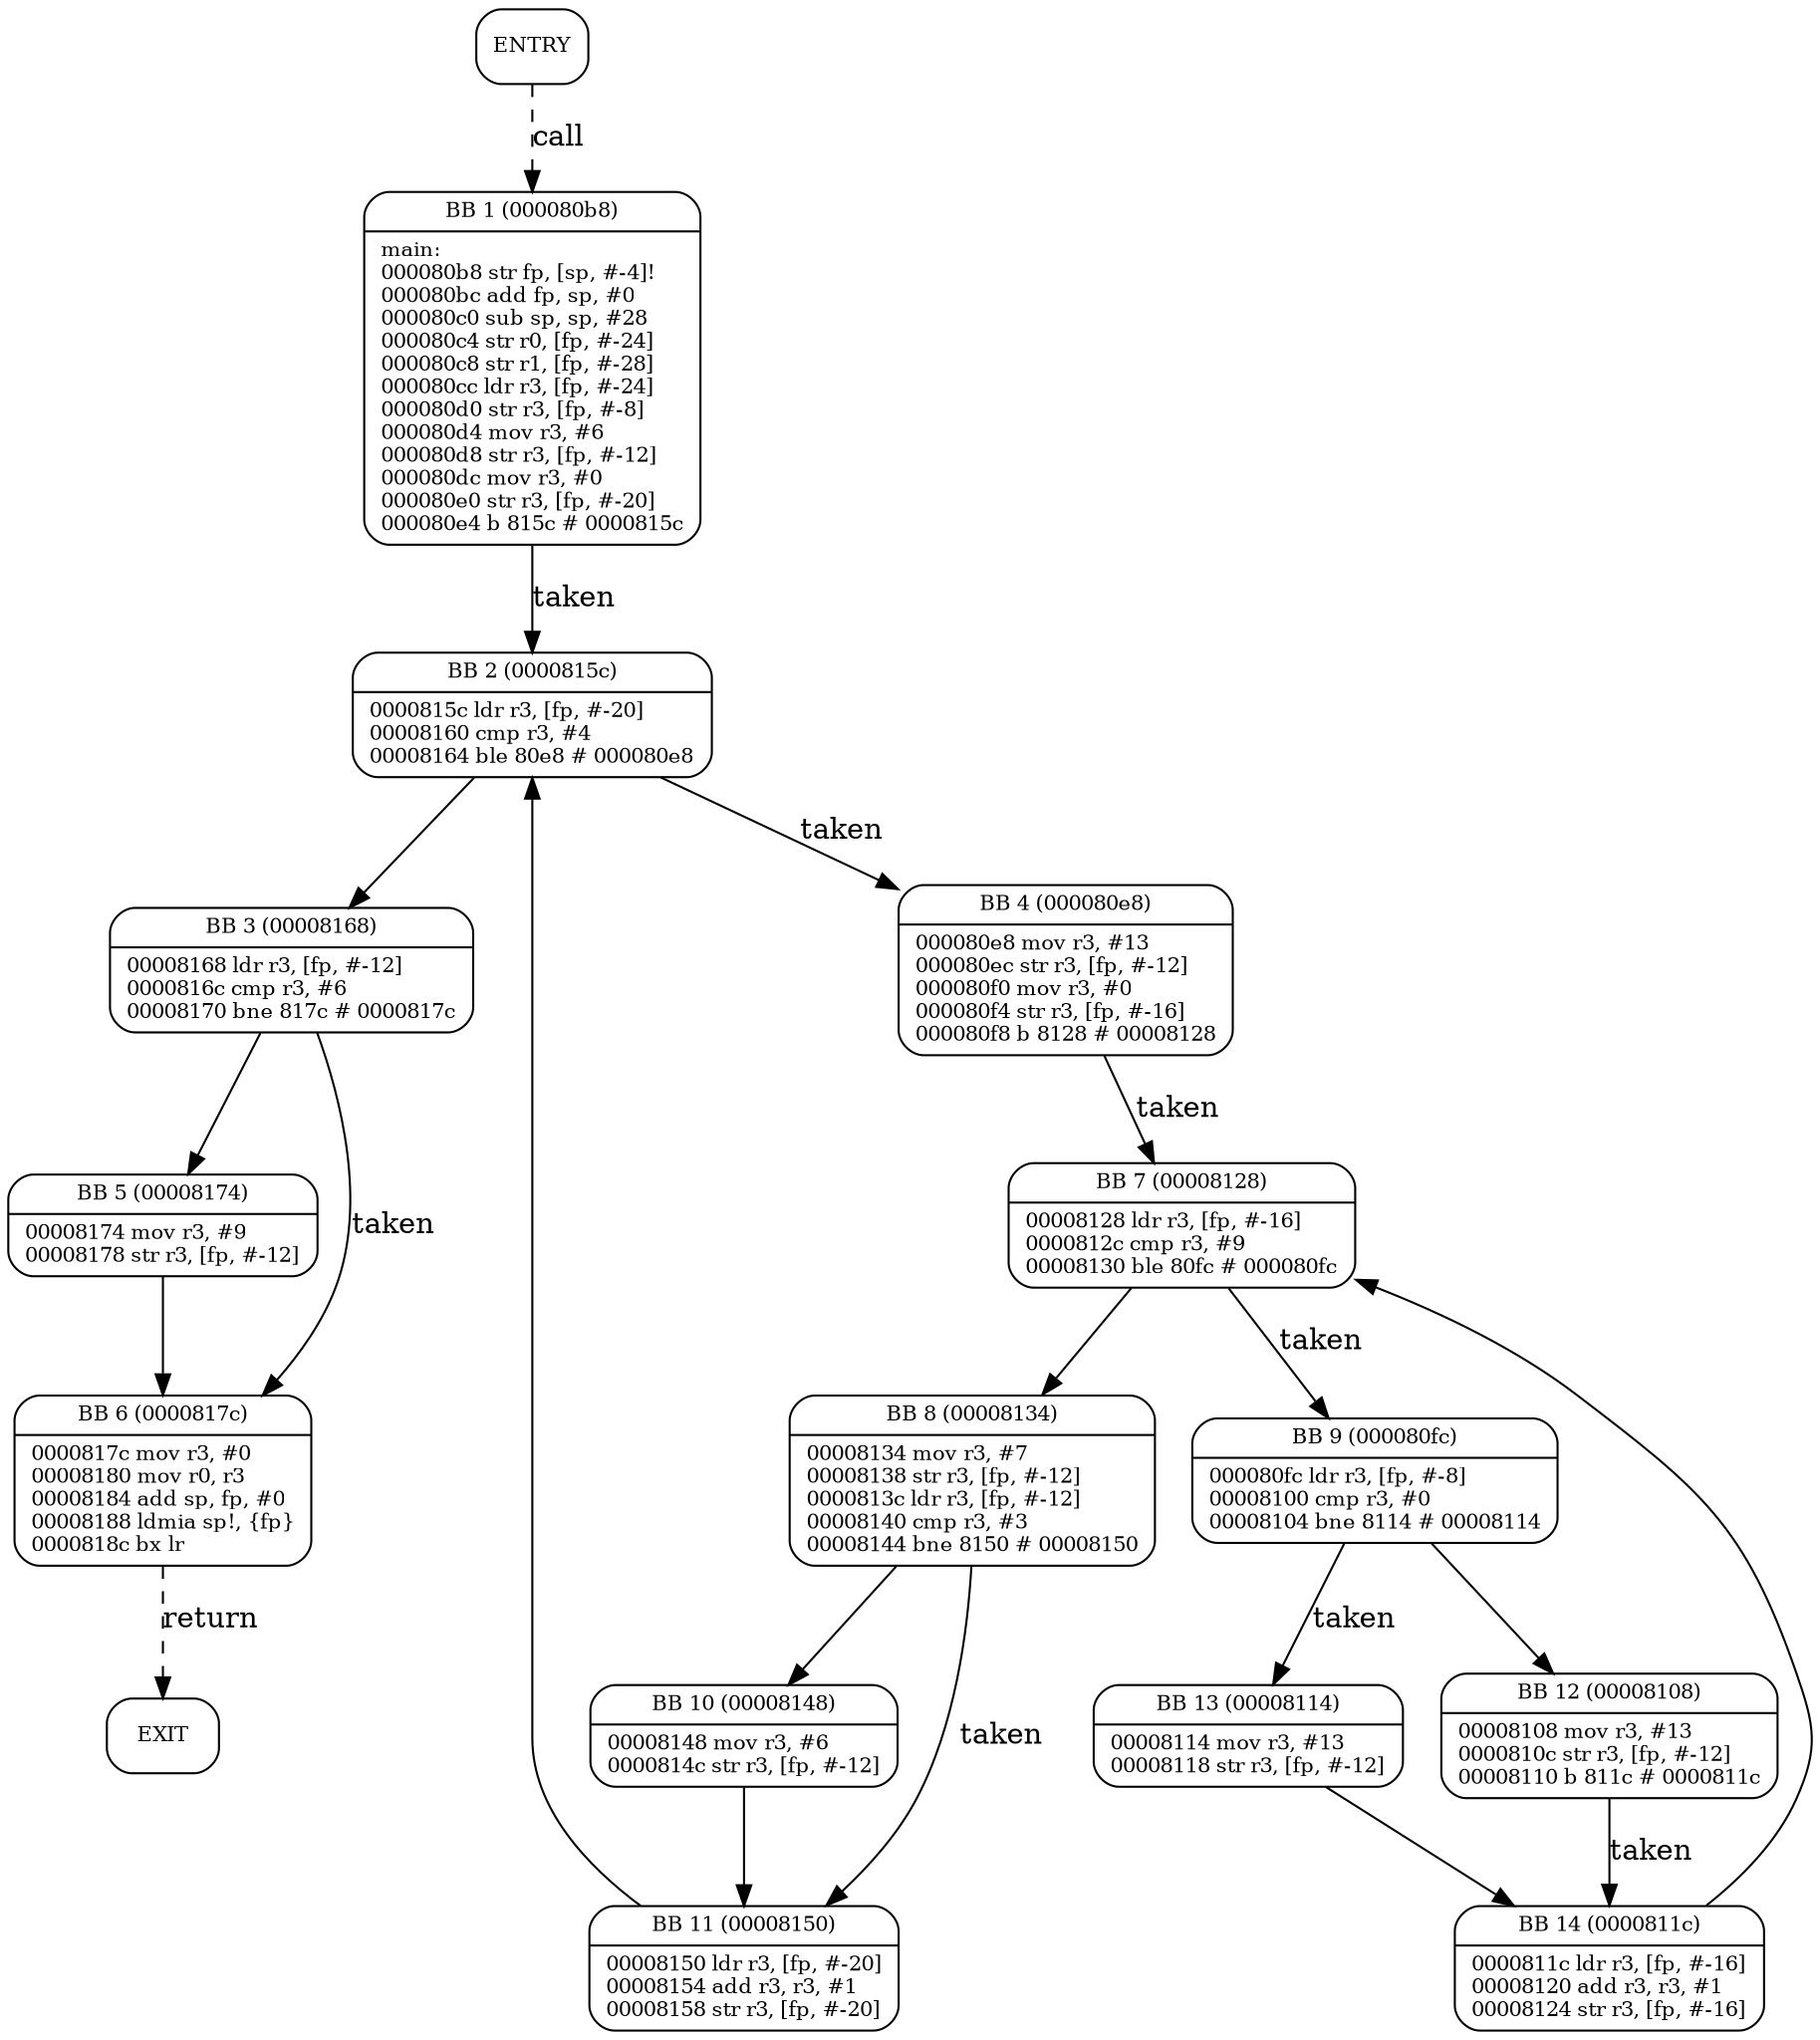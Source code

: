 digraph main{
node [shape=Mrecord, labeljust=l, fontsize=10];
	"0" [label="ENTRY"]
	"0" -> "1" [label="call", style=dashed, weight=2];
	"1" [label="{BB 1 (000080b8) | main:\l000080b8    str fp, [sp, #-4]!\l000080bc    add fp, sp, #0\l000080c0    sub sp, sp, #28\l000080c4    str r0, [fp, #-24]\l000080c8    str r1, [fp, #-28]\l000080cc    ldr r3, [fp, #-24]\l000080d0    str r3, [fp, #-8]\l000080d4    mov r3, #6\l000080d8    str r3, [fp, #-12]\l000080dc    mov r3, #0\l000080e0    str r3, [fp, #-20]\l000080e4    b 815c    # 0000815c\l }"]
	"1" -> "2" [label="taken", weight=3];
	"2" [label="{BB 2 (0000815c) | 0000815c    ldr r3, [fp, #-20]\l00008160    cmp r3, #4\l00008164    ble 80e8    # 000080e8\l }"]
	"2" -> "3" [weight=4];
	"2" -> "4" [label="taken", weight=3];
	"3" [label="{BB 3 (00008168) | 00008168    ldr r3, [fp, #-12]\l0000816c    cmp r3, #6\l00008170    bne 817c    # 0000817c\l }"]
	"3" -> "5" [weight=4];
	"3" -> "6" [label="taken", weight=3];
	"4" [label="{BB 4 (000080e8) | 000080e8    mov r3, #13\l000080ec    str r3, [fp, #-12]\l000080f0    mov r3, #0\l000080f4    str r3, [fp, #-16]\l000080f8    b 8128    # 00008128\l }"]
	"4" -> "7" [label="taken", weight=3];
	"5" [label="{BB 5 (00008174) | 00008174    mov r3, #9\l00008178    str r3, [fp, #-12]\l }"]
	"5" -> "6" [weight=4];
	"6" [label="{BB 6 (0000817c) | 0000817c    mov r3, #0\l00008180    mov r0, r3\l00008184    add sp, fp, #0\l00008188    ldmia sp!, \{fp\}\l0000818c    bx lr\l }"]
	"6" -> "15" [label="return", style=dashed, weight=2];
	"7" [label="{BB 7 (00008128) | 00008128    ldr r3, [fp, #-16]\l0000812c    cmp r3, #9\l00008130    ble 80fc    # 000080fc\l }"]
	"7" -> "8" [weight=4];
	"7" -> "9" [label="taken", weight=3];
	"8" [label="{BB 8 (00008134) | 00008134    mov r3, #7\l00008138    str r3, [fp, #-12]\l0000813c    ldr r3, [fp, #-12]\l00008140    cmp r3, #3\l00008144    bne 8150    # 00008150\l }"]
	"8" -> "10" [weight=4];
	"8" -> "11" [label="taken", weight=3];
	"9" [label="{BB 9 (000080fc) | 000080fc    ldr r3, [fp, #-8]\l00008100    cmp r3, #0\l00008104    bne 8114    # 00008114\l }"]
	"9" -> "12" [weight=4];
	"9" -> "13" [label="taken", weight=3];
	"10" [label="{BB 10 (00008148) | 00008148    mov r3, #6\l0000814c    str r3, [fp, #-12]\l }"]
	"10" -> "11" [weight=4];
	"11" [label="{BB 11 (00008150) | 00008150    ldr r3, [fp, #-20]\l00008154    add r3, r3, #1\l00008158    str r3, [fp, #-20]\l }"]
	"11" -> "2" [weight=4];
	"12" [label="{BB 12 (00008108) | 00008108    mov r3, #13\l0000810c    str r3, [fp, #-12]\l00008110    b 811c    # 0000811c\l }"]
	"12" -> "14" [label="taken", weight=3];
	"13" [label="{BB 13 (00008114) | 00008114    mov r3, #13\l00008118    str r3, [fp, #-12]\l }"]
	"13" -> "14" [weight=4];
	"14" [label="{BB 14 (0000811c) | 0000811c    ldr r3, [fp, #-16]\l00008120    add r3, r3, #1\l00008124    str r3, [fp, #-16]\l }"]
	"14" -> "7" [weight=4];
	"15" [label="EXIT"]
}
